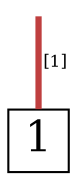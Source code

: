 digraph "DD" {graph[];node[shape=plain];edge[arrowhead=none]
root [label="",shape=point,style=invis]
t [label=<<font point-size="20">1</font>>,shape=box,tooltip="1",width=0.3,height=0.3]
root->t[penwidth="3",tooltip="1" color="0.000 0.667 0.750",label=<<font point-size="8">&nbsp;[1]</font>>]
}
